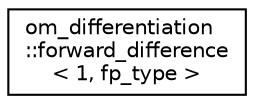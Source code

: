 digraph "Graphical Class Hierarchy"
{
 // LATEX_PDF_SIZE
  edge [fontname="Helvetica",fontsize="10",labelfontname="Helvetica",labelfontsize="10"];
  node [fontname="Helvetica",fontsize="10",shape=record];
  rankdir="LR";
  Node0 [label="om_differentiation\l::forward_difference\l\< 1, fp_type \>",height=0.2,width=0.4,color="black", fillcolor="white", style="filled",URL="$structom__differentiation_1_1forward__difference_3_011_00_01fp__type_01_4.html",tooltip=" "];
}
